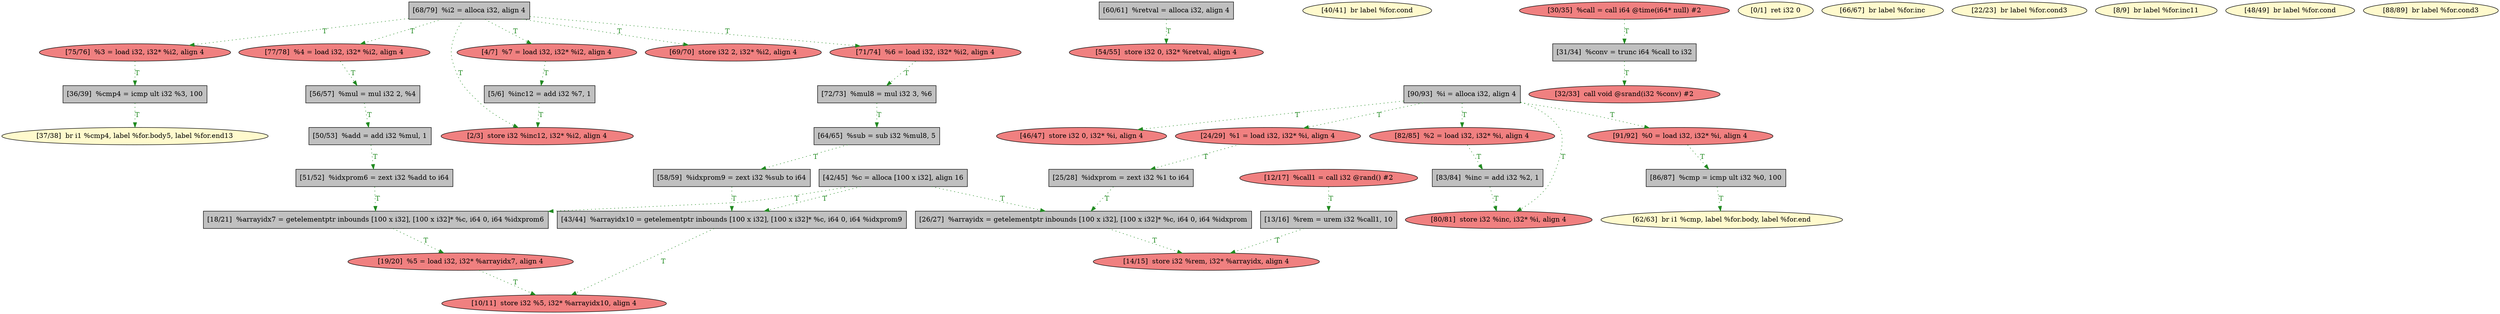 
digraph G {


node140 [fillcolor=grey,label="[42/45]  %c = alloca [100 x i32], align 16",shape=rectangle,style=filled ]
node139 [fillcolor=lightcoral,label="[46/47]  store i32 0, i32* %i, align 4",shape=ellipse,style=filled ]
node137 [fillcolor=grey,label="[50/53]  %add = add i32 %mul, 1",shape=rectangle,style=filled ]
node136 [fillcolor=lightcoral,label="[54/55]  store i32 0, i32* %retval, align 4",shape=ellipse,style=filled ]
node135 [fillcolor=grey,label="[56/57]  %mul = mul i32 2, %4",shape=rectangle,style=filled ]
node133 [fillcolor=lemonchiffon,label="[62/63]  br i1 %cmp, label %for.body, label %for.end",shape=ellipse,style=filled ]
node131 [fillcolor=grey,label="[58/59]  %idxprom9 = zext i32 %sub to i64",shape=rectangle,style=filled ]
node109 [fillcolor=lightcoral,label="[12/17]  %call1 = call i32 @rand() #2",shape=ellipse,style=filled ]
node114 [fillcolor=grey,label="[90/93]  %i = alloca i32, align 4",shape=rectangle,style=filled ]
node106 [fillcolor=grey,label="[68/79]  %i2 = alloca i32, align 4",shape=rectangle,style=filled ]
node113 [fillcolor=lightcoral,label="[75/76]  %3 = load i32, i32* %i2, align 4",shape=ellipse,style=filled ]
node105 [fillcolor=lightcoral,label="[82/85]  %2 = load i32, i32* %i, align 4",shape=ellipse,style=filled ]
node132 [fillcolor=lightcoral,label="[71/74]  %6 = load i32, i32* %i2, align 4",shape=ellipse,style=filled ]
node104 [fillcolor=lemonchiffon,label="[40/41]  br label %for.cond",shape=ellipse,style=filled ]
node108 [fillcolor=lightcoral,label="[19/20]  %5 = load i32, i32* %arrayidx7, align 4",shape=ellipse,style=filled ]
node102 [fillcolor=lightcoral,label="[80/81]  store i32 %inc, i32* %i, align 4",shape=ellipse,style=filled ]
node126 [fillcolor=lightcoral,label="[32/33]  call void @srand(i32 %conv) #2",shape=ellipse,style=filled ]
node101 [fillcolor=grey,label="[43/44]  %arrayidx10 = getelementptr inbounds [100 x i32], [100 x i32]* %c, i64 0, i64 %idxprom9",shape=rectangle,style=filled ]
node95 [fillcolor=lightcoral,label="[24/29]  %1 = load i32, i32* %i, align 4",shape=ellipse,style=filled ]
node98 [fillcolor=grey,label="[31/34]  %conv = trunc i64 %call to i32",shape=rectangle,style=filled ]
node100 [fillcolor=grey,label="[36/39]  %cmp4 = icmp ult i32 %3, 100",shape=rectangle,style=filled ]
node117 [fillcolor=lemonchiffon,label="[0/1]  ret i32 0",shape=ellipse,style=filled ]
node120 [fillcolor=lightcoral,label="[4/7]  %7 = load i32, i32* %i2, align 4",shape=ellipse,style=filled ]
node103 [fillcolor=grey,label="[5/6]  %inc12 = add i32 %7, 1",shape=rectangle,style=filled ]
node107 [fillcolor=lemonchiffon,label="[37/38]  br i1 %cmp4, label %for.body5, label %for.end13",shape=ellipse,style=filled ]
node97 [fillcolor=grey,label="[13/16]  %rem = urem i32 %call1, 10",shape=rectangle,style=filled ]
node112 [fillcolor=lemonchiffon,label="[66/67]  br label %for.inc",shape=ellipse,style=filled ]
node121 [fillcolor=lightcoral,label="[14/15]  store i32 %rem, i32* %arrayidx, align 4",shape=ellipse,style=filled ]
node94 [fillcolor=lemonchiffon,label="[22/23]  br label %for.cond3",shape=ellipse,style=filled ]
node116 [fillcolor=lightcoral,label="[10/11]  store i32 %5, i32* %arrayidx10, align 4",shape=ellipse,style=filled ]
node110 [fillcolor=grey,label="[18/21]  %arrayidx7 = getelementptr inbounds [100 x i32], [100 x i32]* %c, i64 0, i64 %idxprom6",shape=rectangle,style=filled ]
node99 [fillcolor=lightcoral,label="[30/35]  %call = call i64 @time(i64* null) #2",shape=ellipse,style=filled ]
node111 [fillcolor=grey,label="[64/65]  %sub = sub i32 %mul8, 5",shape=rectangle,style=filled ]
node115 [fillcolor=lightcoral,label="[2/3]  store i32 %inc12, i32* %i2, align 4",shape=ellipse,style=filled ]
node134 [fillcolor=grey,label="[60/61]  %retval = alloca i32, align 4",shape=rectangle,style=filled ]
node122 [fillcolor=grey,label="[83/84]  %inc = add i32 %2, 1",shape=rectangle,style=filled ]
node118 [fillcolor=lightcoral,label="[69/70]  store i32 2, i32* %i2, align 4",shape=ellipse,style=filled ]
node119 [fillcolor=lemonchiffon,label="[8/9]  br label %for.inc11",shape=ellipse,style=filled ]
node138 [fillcolor=lemonchiffon,label="[48/49]  br label %for.cond",shape=ellipse,style=filled ]
node123 [fillcolor=lightcoral,label="[77/78]  %4 = load i32, i32* %i2, align 4",shape=ellipse,style=filled ]
node124 [fillcolor=lightcoral,label="[91/92]  %0 = load i32, i32* %i, align 4",shape=ellipse,style=filled ]
node125 [fillcolor=grey,label="[72/73]  %mul8 = mul i32 3, %6",shape=rectangle,style=filled ]
node130 [fillcolor=grey,label="[51/52]  %idxprom6 = zext i32 %add to i64",shape=rectangle,style=filled ]
node129 [fillcolor=grey,label="[86/87]  %cmp = icmp ult i32 %0, 100",shape=rectangle,style=filled ]
node96 [fillcolor=grey,label="[26/27]  %arrayidx = getelementptr inbounds [100 x i32], [100 x i32]* %c, i64 0, i64 %idxprom",shape=rectangle,style=filled ]
node127 [fillcolor=grey,label="[25/28]  %idxprom = zext i32 %1 to i64",shape=rectangle,style=filled ]
node128 [fillcolor=lemonchiffon,label="[88/89]  br label %for.cond3",shape=ellipse,style=filled ]

node100->node107 [style=dotted,color=forestgreen,label="T",fontcolor=forestgreen ]
node103->node115 [style=dotted,color=forestgreen,label="T",fontcolor=forestgreen ]
node134->node136 [style=dotted,color=forestgreen,label="T",fontcolor=forestgreen ]
node137->node130 [style=dotted,color=forestgreen,label="T",fontcolor=forestgreen ]
node113->node100 [style=dotted,color=forestgreen,label="T",fontcolor=forestgreen ]
node109->node97 [style=dotted,color=forestgreen,label="T",fontcolor=forestgreen ]
node140->node101 [style=dotted,color=forestgreen,label="T",fontcolor=forestgreen ]
node114->node105 [style=dotted,color=forestgreen,label="T",fontcolor=forestgreen ]
node95->node127 [style=dotted,color=forestgreen,label="T",fontcolor=forestgreen ]
node99->node98 [style=dotted,color=forestgreen,label="T",fontcolor=forestgreen ]
node135->node137 [style=dotted,color=forestgreen,label="T",fontcolor=forestgreen ]
node106->node115 [style=dotted,color=forestgreen,label="T",fontcolor=forestgreen ]
node122->node102 [style=dotted,color=forestgreen,label="T",fontcolor=forestgreen ]
node120->node103 [style=dotted,color=forestgreen,label="T",fontcolor=forestgreen ]
node114->node102 [style=dotted,color=forestgreen,label="T",fontcolor=forestgreen ]
node106->node118 [style=dotted,color=forestgreen,label="T",fontcolor=forestgreen ]
node114->node95 [style=dotted,color=forestgreen,label="T",fontcolor=forestgreen ]
node131->node101 [style=dotted,color=forestgreen,label="T",fontcolor=forestgreen ]
node97->node121 [style=dotted,color=forestgreen,label="T",fontcolor=forestgreen ]
node101->node116 [style=dotted,color=forestgreen,label="T",fontcolor=forestgreen ]
node124->node129 [style=dotted,color=forestgreen,label="T",fontcolor=forestgreen ]
node110->node108 [style=dotted,color=forestgreen,label="T",fontcolor=forestgreen ]
node114->node124 [style=dotted,color=forestgreen,label="T",fontcolor=forestgreen ]
node125->node111 [style=dotted,color=forestgreen,label="T",fontcolor=forestgreen ]
node106->node113 [style=dotted,color=forestgreen,label="T",fontcolor=forestgreen ]
node106->node132 [style=dotted,color=forestgreen,label="T",fontcolor=forestgreen ]
node140->node110 [style=dotted,color=forestgreen,label="T",fontcolor=forestgreen ]
node106->node120 [style=dotted,color=forestgreen,label="T",fontcolor=forestgreen ]
node98->node126 [style=dotted,color=forestgreen,label="T",fontcolor=forestgreen ]
node140->node96 [style=dotted,color=forestgreen,label="T",fontcolor=forestgreen ]
node111->node131 [style=dotted,color=forestgreen,label="T",fontcolor=forestgreen ]
node106->node123 [style=dotted,color=forestgreen,label="T",fontcolor=forestgreen ]
node105->node122 [style=dotted,color=forestgreen,label="T",fontcolor=forestgreen ]
node108->node116 [style=dotted,color=forestgreen,label="T",fontcolor=forestgreen ]
node123->node135 [style=dotted,color=forestgreen,label="T",fontcolor=forestgreen ]
node132->node125 [style=dotted,color=forestgreen,label="T",fontcolor=forestgreen ]
node96->node121 [style=dotted,color=forestgreen,label="T",fontcolor=forestgreen ]
node114->node139 [style=dotted,color=forestgreen,label="T",fontcolor=forestgreen ]
node127->node96 [style=dotted,color=forestgreen,label="T",fontcolor=forestgreen ]
node129->node133 [style=dotted,color=forestgreen,label="T",fontcolor=forestgreen ]
node130->node110 [style=dotted,color=forestgreen,label="T",fontcolor=forestgreen ]


}
